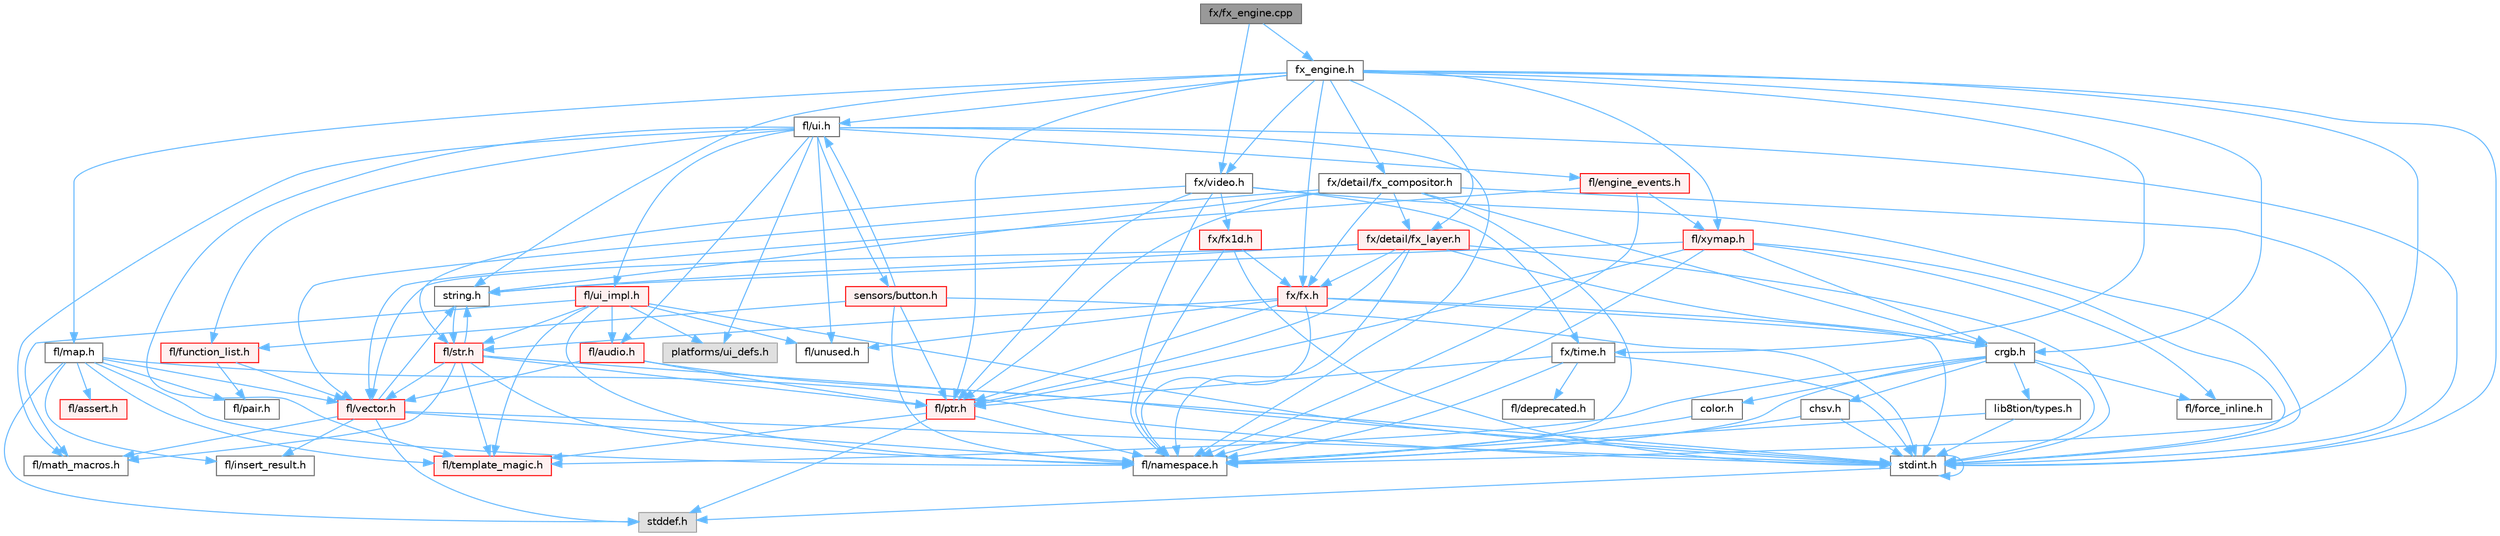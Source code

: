 digraph "fx/fx_engine.cpp"
{
 // INTERACTIVE_SVG=YES
 // LATEX_PDF_SIZE
  bgcolor="transparent";
  edge [fontname=Helvetica,fontsize=10,labelfontname=Helvetica,labelfontsize=10];
  node [fontname=Helvetica,fontsize=10,shape=box,height=0.2,width=0.4];
  Node1 [id="Node000001",label="fx/fx_engine.cpp",height=0.2,width=0.4,color="gray40", fillcolor="grey60", style="filled", fontcolor="black",tooltip=" "];
  Node1 -> Node2 [id="edge1_Node000001_Node000002",color="steelblue1",style="solid",tooltip=" "];
  Node2 [id="Node000002",label="fx_engine.h",height=0.2,width=0.4,color="grey40", fillcolor="white", style="filled",URL="$d9/d3c/fx__engine_8h.html",tooltip=" "];
  Node2 -> Node3 [id="edge2_Node000002_Node000003",color="steelblue1",style="solid",tooltip=" "];
  Node3 [id="Node000003",label="stdint.h",height=0.2,width=0.4,color="grey40", fillcolor="white", style="filled",URL="$df/dd8/stdint_8h.html",tooltip=" "];
  Node3 -> Node4 [id="edge3_Node000003_Node000004",color="steelblue1",style="solid",tooltip=" "];
  Node4 [id="Node000004",label="stddef.h",height=0.2,width=0.4,color="grey60", fillcolor="#E0E0E0", style="filled",tooltip=" "];
  Node3 -> Node3 [id="edge4_Node000003_Node000003",color="steelblue1",style="solid",tooltip=" "];
  Node2 -> Node5 [id="edge5_Node000002_Node000005",color="steelblue1",style="solid",tooltip=" "];
  Node5 [id="Node000005",label="string.h",height=0.2,width=0.4,color="grey40", fillcolor="white", style="filled",URL="$da/d66/string_8h.html",tooltip=" "];
  Node5 -> Node6 [id="edge6_Node000005_Node000006",color="steelblue1",style="solid",tooltip=" "];
  Node6 [id="Node000006",label="fl/str.h",height=0.2,width=0.4,color="red", fillcolor="#FFF0F0", style="filled",URL="$d1/d93/str_8h.html",tooltip=" "];
  Node6 -> Node3 [id="edge7_Node000006_Node000003",color="steelblue1",style="solid",tooltip=" "];
  Node6 -> Node5 [id="edge8_Node000006_Node000005",color="steelblue1",style="solid",tooltip=" "];
  Node6 -> Node12 [id="edge9_Node000006_Node000012",color="steelblue1",style="solid",tooltip=" "];
  Node12 [id="Node000012",label="fl/math_macros.h",height=0.2,width=0.4,color="grey40", fillcolor="white", style="filled",URL="$d8/db8/math__macros_8h.html",tooltip=" "];
  Node6 -> Node13 [id="edge10_Node000006_Node000013",color="steelblue1",style="solid",tooltip=" "];
  Node13 [id="Node000013",label="fl/namespace.h",height=0.2,width=0.4,color="grey40", fillcolor="white", style="filled",URL="$df/d2a/namespace_8h.html",tooltip="Implements the FastLED namespace macros."];
  Node6 -> Node14 [id="edge11_Node000006_Node000014",color="steelblue1",style="solid",tooltip=" "];
  Node14 [id="Node000014",label="fl/ptr.h",height=0.2,width=0.4,color="red", fillcolor="#FFF0F0", style="filled",URL="$dd/d98/ptr_8h.html",tooltip=" "];
  Node14 -> Node4 [id="edge12_Node000014_Node000004",color="steelblue1",style="solid",tooltip=" "];
  Node14 -> Node13 [id="edge13_Node000014_Node000013",color="steelblue1",style="solid",tooltip=" "];
  Node14 -> Node22 [id="edge14_Node000014_Node000022",color="steelblue1",style="solid",tooltip=" "];
  Node22 [id="Node000022",label="fl/template_magic.h",height=0.2,width=0.4,color="red", fillcolor="#FFF0F0", style="filled",URL="$d8/d0c/template__magic_8h.html",tooltip=" "];
  Node6 -> Node22 [id="edge15_Node000006_Node000022",color="steelblue1",style="solid",tooltip=" "];
  Node6 -> Node23 [id="edge16_Node000006_Node000023",color="steelblue1",style="solid",tooltip=" "];
  Node23 [id="Node000023",label="fl/vector.h",height=0.2,width=0.4,color="red", fillcolor="#FFF0F0", style="filled",URL="$d6/d68/vector_8h.html",tooltip=" "];
  Node23 -> Node4 [id="edge17_Node000023_Node000004",color="steelblue1",style="solid",tooltip=" "];
  Node23 -> Node3 [id="edge18_Node000023_Node000003",color="steelblue1",style="solid",tooltip=" "];
  Node23 -> Node5 [id="edge19_Node000023_Node000005",color="steelblue1",style="solid",tooltip=" "];
  Node23 -> Node25 [id="edge20_Node000023_Node000025",color="steelblue1",style="solid",tooltip=" "];
  Node25 [id="Node000025",label="fl/insert_result.h",height=0.2,width=0.4,color="grey40", fillcolor="white", style="filled",URL="$d1/d22/insert__result_8h.html",tooltip=" "];
  Node23 -> Node12 [id="edge21_Node000023_Node000012",color="steelblue1",style="solid",tooltip=" "];
  Node23 -> Node13 [id="edge22_Node000023_Node000013",color="steelblue1",style="solid",tooltip=" "];
  Node2 -> Node26 [id="edge23_Node000002_Node000026",color="steelblue1",style="solid",tooltip=" "];
  Node26 [id="Node000026",label="crgb.h",height=0.2,width=0.4,color="grey40", fillcolor="white", style="filled",URL="$db/dd1/crgb_8h.html",tooltip="Defines the red, green, and blue (RGB) pixel struct."];
  Node26 -> Node3 [id="edge24_Node000026_Node000003",color="steelblue1",style="solid",tooltip=" "];
  Node26 -> Node27 [id="edge25_Node000026_Node000027",color="steelblue1",style="solid",tooltip=" "];
  Node27 [id="Node000027",label="chsv.h",height=0.2,width=0.4,color="grey40", fillcolor="white", style="filled",URL="$d8/dd0/chsv_8h.html",tooltip="Defines the hue, saturation, and value (HSV) pixel struct."];
  Node27 -> Node3 [id="edge26_Node000027_Node000003",color="steelblue1",style="solid",tooltip=" "];
  Node27 -> Node13 [id="edge27_Node000027_Node000013",color="steelblue1",style="solid",tooltip=" "];
  Node26 -> Node13 [id="edge28_Node000026_Node000013",color="steelblue1",style="solid",tooltip=" "];
  Node26 -> Node28 [id="edge29_Node000026_Node000028",color="steelblue1",style="solid",tooltip=" "];
  Node28 [id="Node000028",label="color.h",height=0.2,width=0.4,color="grey40", fillcolor="white", style="filled",URL="$d2/d6b/src_2color_8h.html",tooltip="Contains definitions for color correction and temperature."];
  Node28 -> Node13 [id="edge30_Node000028_Node000013",color="steelblue1",style="solid",tooltip=" "];
  Node26 -> Node29 [id="edge31_Node000026_Node000029",color="steelblue1",style="solid",tooltip=" "];
  Node29 [id="Node000029",label="lib8tion/types.h",height=0.2,width=0.4,color="grey40", fillcolor="white", style="filled",URL="$d9/ddf/lib8tion_2types_8h.html",tooltip="Defines fractional types used for lib8tion functions."];
  Node29 -> Node3 [id="edge32_Node000029_Node000003",color="steelblue1",style="solid",tooltip=" "];
  Node29 -> Node13 [id="edge33_Node000029_Node000013",color="steelblue1",style="solid",tooltip=" "];
  Node26 -> Node10 [id="edge34_Node000026_Node000010",color="steelblue1",style="solid",tooltip=" "];
  Node10 [id="Node000010",label="fl/force_inline.h",height=0.2,width=0.4,color="grey40", fillcolor="white", style="filled",URL="$d4/d64/force__inline_8h.html",tooltip=" "];
  Node26 -> Node22 [id="edge35_Node000026_Node000022",color="steelblue1",style="solid",tooltip=" "];
  Node2 -> Node30 [id="edge36_Node000002_Node000030",color="steelblue1",style="solid",tooltip=" "];
  Node30 [id="Node000030",label="fl/map.h",height=0.2,width=0.4,color="grey40", fillcolor="white", style="filled",URL="$dc/db7/map_8h.html",tooltip=" "];
  Node30 -> Node4 [id="edge37_Node000030_Node000004",color="steelblue1",style="solid",tooltip=" "];
  Node30 -> Node3 [id="edge38_Node000030_Node000003",color="steelblue1",style="solid",tooltip=" "];
  Node30 -> Node31 [id="edge39_Node000030_Node000031",color="steelblue1",style="solid",tooltip=" "];
  Node31 [id="Node000031",label="fl/assert.h",height=0.2,width=0.4,color="red", fillcolor="#FFF0F0", style="filled",URL="$dc/da7/assert_8h.html",tooltip=" "];
  Node30 -> Node25 [id="edge40_Node000030_Node000025",color="steelblue1",style="solid",tooltip=" "];
  Node30 -> Node13 [id="edge41_Node000030_Node000013",color="steelblue1",style="solid",tooltip=" "];
  Node30 -> Node33 [id="edge42_Node000030_Node000033",color="steelblue1",style="solid",tooltip=" "];
  Node33 [id="Node000033",label="fl/pair.h",height=0.2,width=0.4,color="grey40", fillcolor="white", style="filled",URL="$d3/d41/pair_8h.html",tooltip=" "];
  Node30 -> Node22 [id="edge43_Node000030_Node000022",color="steelblue1",style="solid",tooltip=" "];
  Node30 -> Node23 [id="edge44_Node000030_Node000023",color="steelblue1",style="solid",tooltip=" "];
  Node2 -> Node13 [id="edge45_Node000002_Node000013",color="steelblue1",style="solid",tooltip=" "];
  Node2 -> Node14 [id="edge46_Node000002_Node000014",color="steelblue1",style="solid",tooltip=" "];
  Node2 -> Node34 [id="edge47_Node000002_Node000034",color="steelblue1",style="solid",tooltip=" "];
  Node34 [id="Node000034",label="fl/ui.h",height=0.2,width=0.4,color="grey40", fillcolor="white", style="filled",URL="$d9/d3b/ui_8h.html",tooltip=" "];
  Node34 -> Node3 [id="edge48_Node000034_Node000003",color="steelblue1",style="solid",tooltip=" "];
  Node34 -> Node35 [id="edge49_Node000034_Node000035",color="steelblue1",style="solid",tooltip=" "];
  Node35 [id="Node000035",label="fl/audio.h",height=0.2,width=0.4,color="red", fillcolor="#FFF0F0", style="filled",URL="$da/d09/audio_8h.html",tooltip=" "];
  Node35 -> Node14 [id="edge50_Node000035_Node000014",color="steelblue1",style="solid",tooltip=" "];
  Node35 -> Node23 [id="edge51_Node000035_Node000023",color="steelblue1",style="solid",tooltip=" "];
  Node35 -> Node3 [id="edge52_Node000035_Node000003",color="steelblue1",style="solid",tooltip=" "];
  Node34 -> Node38 [id="edge53_Node000034_Node000038",color="steelblue1",style="solid",tooltip=" "];
  Node38 [id="Node000038",label="fl/engine_events.h",height=0.2,width=0.4,color="red", fillcolor="#FFF0F0", style="filled",URL="$db/dc0/engine__events_8h.html",tooltip=" "];
  Node38 -> Node13 [id="edge54_Node000038_Node000013",color="steelblue1",style="solid",tooltip=" "];
  Node38 -> Node23 [id="edge55_Node000038_Node000023",color="steelblue1",style="solid",tooltip=" "];
  Node38 -> Node42 [id="edge56_Node000038_Node000042",color="steelblue1",style="solid",tooltip=" "];
  Node42 [id="Node000042",label="fl/xymap.h",height=0.2,width=0.4,color="red", fillcolor="#FFF0F0", style="filled",URL="$da/d61/xymap_8h.html",tooltip=" "];
  Node42 -> Node3 [id="edge57_Node000042_Node000003",color="steelblue1",style="solid",tooltip=" "];
  Node42 -> Node5 [id="edge58_Node000042_Node000005",color="steelblue1",style="solid",tooltip=" "];
  Node42 -> Node26 [id="edge59_Node000042_Node000026",color="steelblue1",style="solid",tooltip=" "];
  Node42 -> Node10 [id="edge60_Node000042_Node000010",color="steelblue1",style="solid",tooltip=" "];
  Node42 -> Node13 [id="edge61_Node000042_Node000013",color="steelblue1",style="solid",tooltip=" "];
  Node42 -> Node14 [id="edge62_Node000042_Node000014",color="steelblue1",style="solid",tooltip=" "];
  Node34 -> Node44 [id="edge63_Node000034_Node000044",color="steelblue1",style="solid",tooltip=" "];
  Node44 [id="Node000044",label="fl/function_list.h",height=0.2,width=0.4,color="red", fillcolor="#FFF0F0", style="filled",URL="$d0/d64/function__list_8h.html",tooltip=" "];
  Node44 -> Node33 [id="edge64_Node000044_Node000033",color="steelblue1",style="solid",tooltip=" "];
  Node44 -> Node23 [id="edge65_Node000044_Node000023",color="steelblue1",style="solid",tooltip=" "];
  Node34 -> Node12 [id="edge66_Node000034_Node000012",color="steelblue1",style="solid",tooltip=" "];
  Node34 -> Node13 [id="edge67_Node000034_Node000013",color="steelblue1",style="solid",tooltip=" "];
  Node34 -> Node22 [id="edge68_Node000034_Node000022",color="steelblue1",style="solid",tooltip=" "];
  Node34 -> Node46 [id="edge69_Node000034_Node000046",color="steelblue1",style="solid",tooltip=" "];
  Node46 [id="Node000046",label="fl/ui_impl.h",height=0.2,width=0.4,color="red", fillcolor="#FFF0F0", style="filled",URL="$d6/dc0/ui__impl_8h.html",tooltip=" "];
  Node46 -> Node3 [id="edge70_Node000046_Node000003",color="steelblue1",style="solid",tooltip=" "];
  Node46 -> Node35 [id="edge71_Node000046_Node000035",color="steelblue1",style="solid",tooltip=" "];
  Node46 -> Node12 [id="edge72_Node000046_Node000012",color="steelblue1",style="solid",tooltip=" "];
  Node46 -> Node13 [id="edge73_Node000046_Node000013",color="steelblue1",style="solid",tooltip=" "];
  Node46 -> Node6 [id="edge74_Node000046_Node000006",color="steelblue1",style="solid",tooltip=" "];
  Node46 -> Node22 [id="edge75_Node000046_Node000022",color="steelblue1",style="solid",tooltip=" "];
  Node46 -> Node20 [id="edge76_Node000046_Node000020",color="steelblue1",style="solid",tooltip=" "];
  Node20 [id="Node000020",label="fl/unused.h",height=0.2,width=0.4,color="grey40", fillcolor="white", style="filled",URL="$d8/d4b/unused_8h.html",tooltip=" "];
  Node46 -> Node50 [id="edge77_Node000046_Node000050",color="steelblue1",style="solid",tooltip=" "];
  Node50 [id="Node000050",label="platforms/ui_defs.h",height=0.2,width=0.4,color="grey60", fillcolor="#E0E0E0", style="filled",tooltip=" "];
  Node34 -> Node20 [id="edge78_Node000034_Node000020",color="steelblue1",style="solid",tooltip=" "];
  Node34 -> Node50 [id="edge79_Node000034_Node000050",color="steelblue1",style="solid",tooltip=" "];
  Node34 -> Node51 [id="edge80_Node000034_Node000051",color="steelblue1",style="solid",tooltip=" "];
  Node51 [id="Node000051",label="sensors/button.h",height=0.2,width=0.4,color="red", fillcolor="#FFF0F0", style="filled",URL="$d7/d0e/button_8h.html",tooltip=" "];
  Node51 -> Node3 [id="edge81_Node000051_Node000003",color="steelblue1",style="solid",tooltip=" "];
  Node51 -> Node44 [id="edge82_Node000051_Node000044",color="steelblue1",style="solid",tooltip=" "];
  Node51 -> Node13 [id="edge83_Node000051_Node000013",color="steelblue1",style="solid",tooltip=" "];
  Node51 -> Node14 [id="edge84_Node000051_Node000014",color="steelblue1",style="solid",tooltip=" "];
  Node51 -> Node34 [id="edge85_Node000051_Node000034",color="steelblue1",style="solid",tooltip=" "];
  Node2 -> Node42 [id="edge86_Node000002_Node000042",color="steelblue1",style="solid",tooltip=" "];
  Node2 -> Node53 [id="edge87_Node000002_Node000053",color="steelblue1",style="solid",tooltip=" "];
  Node53 [id="Node000053",label="fx/detail/fx_compositor.h",height=0.2,width=0.4,color="grey40", fillcolor="white", style="filled",URL="$d5/d6b/fx__compositor_8h.html",tooltip=" "];
  Node53 -> Node3 [id="edge88_Node000053_Node000003",color="steelblue1",style="solid",tooltip=" "];
  Node53 -> Node5 [id="edge89_Node000053_Node000005",color="steelblue1",style="solid",tooltip=" "];
  Node53 -> Node26 [id="edge90_Node000053_Node000026",color="steelblue1",style="solid",tooltip=" "];
  Node53 -> Node13 [id="edge91_Node000053_Node000013",color="steelblue1",style="solid",tooltip=" "];
  Node53 -> Node14 [id="edge92_Node000053_Node000014",color="steelblue1",style="solid",tooltip=" "];
  Node53 -> Node23 [id="edge93_Node000053_Node000023",color="steelblue1",style="solid",tooltip=" "];
  Node53 -> Node54 [id="edge94_Node000053_Node000054",color="steelblue1",style="solid",tooltip=" "];
  Node54 [id="Node000054",label="fx/detail/fx_layer.h",height=0.2,width=0.4,color="red", fillcolor="#FFF0F0", style="filled",URL="$d7/d2f/fx__layer_8h.html",tooltip=" "];
  Node54 -> Node3 [id="edge95_Node000054_Node000003",color="steelblue1",style="solid",tooltip=" "];
  Node54 -> Node5 [id="edge96_Node000054_Node000005",color="steelblue1",style="solid",tooltip=" "];
  Node54 -> Node26 [id="edge97_Node000054_Node000026",color="steelblue1",style="solid",tooltip=" "];
  Node54 -> Node13 [id="edge98_Node000054_Node000013",color="steelblue1",style="solid",tooltip=" "];
  Node54 -> Node14 [id="edge99_Node000054_Node000014",color="steelblue1",style="solid",tooltip=" "];
  Node54 -> Node23 [id="edge100_Node000054_Node000023",color="steelblue1",style="solid",tooltip=" "];
  Node54 -> Node57 [id="edge101_Node000054_Node000057",color="steelblue1",style="solid",tooltip=" "];
  Node57 [id="Node000057",label="fx/fx.h",height=0.2,width=0.4,color="red", fillcolor="#FFF0F0", style="filled",URL="$df/d44/src_2fx_2fx_8h.html",tooltip=" "];
  Node57 -> Node3 [id="edge102_Node000057_Node000003",color="steelblue1",style="solid",tooltip=" "];
  Node57 -> Node26 [id="edge103_Node000057_Node000026",color="steelblue1",style="solid",tooltip=" "];
  Node57 -> Node13 [id="edge104_Node000057_Node000013",color="steelblue1",style="solid",tooltip=" "];
  Node57 -> Node14 [id="edge105_Node000057_Node000014",color="steelblue1",style="solid",tooltip=" "];
  Node57 -> Node6 [id="edge106_Node000057_Node000006",color="steelblue1",style="solid",tooltip=" "];
  Node57 -> Node20 [id="edge107_Node000057_Node000020",color="steelblue1",style="solid",tooltip=" "];
  Node53 -> Node57 [id="edge108_Node000053_Node000057",color="steelblue1",style="solid",tooltip=" "];
  Node2 -> Node54 [id="edge109_Node000002_Node000054",color="steelblue1",style="solid",tooltip=" "];
  Node2 -> Node57 [id="edge110_Node000002_Node000057",color="steelblue1",style="solid",tooltip=" "];
  Node2 -> Node60 [id="edge111_Node000002_Node000060",color="steelblue1",style="solid",tooltip=" "];
  Node60 [id="Node000060",label="fx/time.h",height=0.2,width=0.4,color="grey40", fillcolor="white", style="filled",URL="$de/df7/time_8h.html",tooltip=" "];
  Node60 -> Node3 [id="edge112_Node000060_Node000003",color="steelblue1",style="solid",tooltip=" "];
  Node60 -> Node21 [id="edge113_Node000060_Node000021",color="steelblue1",style="solid",tooltip=" "];
  Node21 [id="Node000021",label="fl/deprecated.h",height=0.2,width=0.4,color="grey40", fillcolor="white", style="filled",URL="$d4/dce/deprecated_8h.html",tooltip=" "];
  Node60 -> Node13 [id="edge114_Node000060_Node000013",color="steelblue1",style="solid",tooltip=" "];
  Node60 -> Node14 [id="edge115_Node000060_Node000014",color="steelblue1",style="solid",tooltip=" "];
  Node2 -> Node61 [id="edge116_Node000002_Node000061",color="steelblue1",style="solid",tooltip=" "];
  Node61 [id="Node000061",label="fx/video.h",height=0.2,width=0.4,color="grey40", fillcolor="white", style="filled",URL="$dd/d78/video_8h.html",tooltip=" "];
  Node61 -> Node3 [id="edge117_Node000061_Node000003",color="steelblue1",style="solid",tooltip=" "];
  Node61 -> Node13 [id="edge118_Node000061_Node000013",color="steelblue1",style="solid",tooltip=" "];
  Node61 -> Node14 [id="edge119_Node000061_Node000014",color="steelblue1",style="solid",tooltip=" "];
  Node61 -> Node6 [id="edge120_Node000061_Node000006",color="steelblue1",style="solid",tooltip=" "];
  Node61 -> Node62 [id="edge121_Node000061_Node000062",color="steelblue1",style="solid",tooltip=" "];
  Node62 [id="Node000062",label="fx/fx1d.h",height=0.2,width=0.4,color="red", fillcolor="#FFF0F0", style="filled",URL="$da/d81/fx1d_8h.html",tooltip=" "];
  Node62 -> Node3 [id="edge122_Node000062_Node000003",color="steelblue1",style="solid",tooltip=" "];
  Node62 -> Node13 [id="edge123_Node000062_Node000013",color="steelblue1",style="solid",tooltip=" "];
  Node62 -> Node57 [id="edge124_Node000062_Node000057",color="steelblue1",style="solid",tooltip=" "];
  Node61 -> Node60 [id="edge125_Node000061_Node000060",color="steelblue1",style="solid",tooltip=" "];
  Node1 -> Node61 [id="edge126_Node000001_Node000061",color="steelblue1",style="solid",tooltip=" "];
}
